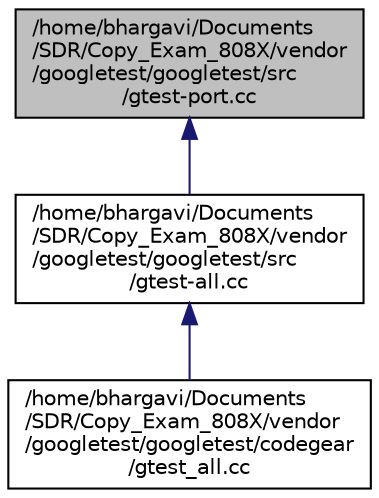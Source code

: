 digraph "/home/bhargavi/Documents/SDR/Copy_Exam_808X/vendor/googletest/googletest/src/gtest-port.cc"
{
  edge [fontname="Helvetica",fontsize="10",labelfontname="Helvetica",labelfontsize="10"];
  node [fontname="Helvetica",fontsize="10",shape=record];
  Node1 [label="/home/bhargavi/Documents\l/SDR/Copy_Exam_808X/vendor\l/googletest/googletest/src\l/gtest-port.cc",height=0.2,width=0.4,color="black", fillcolor="grey75", style="filled", fontcolor="black"];
  Node1 -> Node2 [dir="back",color="midnightblue",fontsize="10",style="solid",fontname="Helvetica"];
  Node2 [label="/home/bhargavi/Documents\l/SDR/Copy_Exam_808X/vendor\l/googletest/googletest/src\l/gtest-all.cc",height=0.2,width=0.4,color="black", fillcolor="white", style="filled",URL="$gtest-all_8cc.html"];
  Node2 -> Node3 [dir="back",color="midnightblue",fontsize="10",style="solid",fontname="Helvetica"];
  Node3 [label="/home/bhargavi/Documents\l/SDR/Copy_Exam_808X/vendor\l/googletest/googletest/codegear\l/gtest_all.cc",height=0.2,width=0.4,color="black", fillcolor="white", style="filled",URL="$gtest__all_8cc.html"];
}
